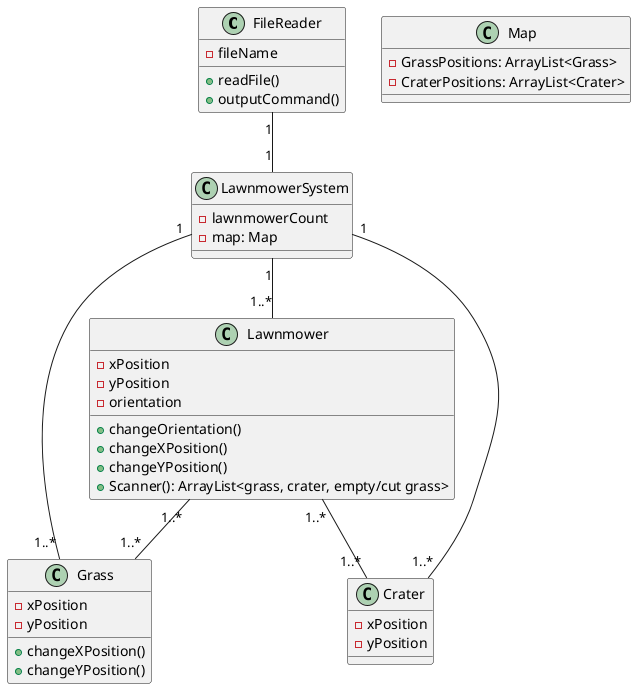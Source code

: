 @startuml

FileReader "1" -- "1" LawnmowerSystem
LawnmowerSystem "1"-- "1..*" Lawnmower
Lawnmower "1..*"-- "1..*" Grass
Lawnmower "1..*"-- "1..*" Crater
Grass "1..*"-- "1" LawnmowerSystem
Crater "1..*"--"1" LawnmowerSystem
class FileReader{
'    This should only read the file and output it
    -fileName
    +readFile()
    +outputCommand()

}

class LawnmowerSystem{
'This should handle the environment
    -lawnmowerCount
    -map: Map



}

class Lawnmower{
'This should handle a single lawnmower
    -xPosition
    -yPosition
    -orientation

    +changeOrientation()
    +changeXPosition()
    +changeYPosition()
    +Scanner(): ArrayList<grass, crater, empty/cut grass>
}

class Map{
'This might need to be handled in the lawnmower system class???
    - GrassPositions: ArrayList<Grass>
    -CraterPositions: ArrayList<Crater>
}

class Grass{
    -xPosition
    -yPosition

    +changeXPosition()
    +changeYPosition()

 }



class Crater{
    -xPosition
    -yPosition



}



@enduml
